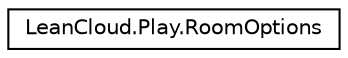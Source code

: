 digraph "Graphical Class Hierarchy"
{
  edge [fontname="Helvetica",fontsize="10",labelfontname="Helvetica",labelfontsize="10"];
  node [fontname="Helvetica",fontsize="10",shape=record];
  rankdir="LR";
  Node1 [label="LeanCloud.Play.RoomOptions",height=0.2,width=0.4,color="black", fillcolor="white", style="filled",URL="$classLeanCloud_1_1Play_1_1RoomOptions.htm",tooltip="创建房间选项 "];
}
